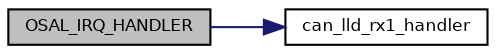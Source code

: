 digraph "OSAL_IRQ_HANDLER"
{
  bgcolor="transparent";
  edge [fontname="Helvetica",fontsize="8",labelfontname="Helvetica",labelfontsize="8"];
  node [fontname="Helvetica",fontsize="8",shape=record];
  rankdir="LR";
  Node21 [label="OSAL_IRQ_HANDLER",height=0.2,width=0.4,color="black", fillcolor="grey75", style="filled", fontcolor="black"];
  Node21 -> Node22 [color="midnightblue",fontsize="8",style="solid",fontname="Helvetica"];
  Node22 [label="can_lld_rx1_handler",height=0.2,width=0.4,color="black",URL="$group___c_a_n.html#ga635b53cbc3e0dce637e7b0526a2103a1",tooltip="Common RX1 ISR handler. "];
}
